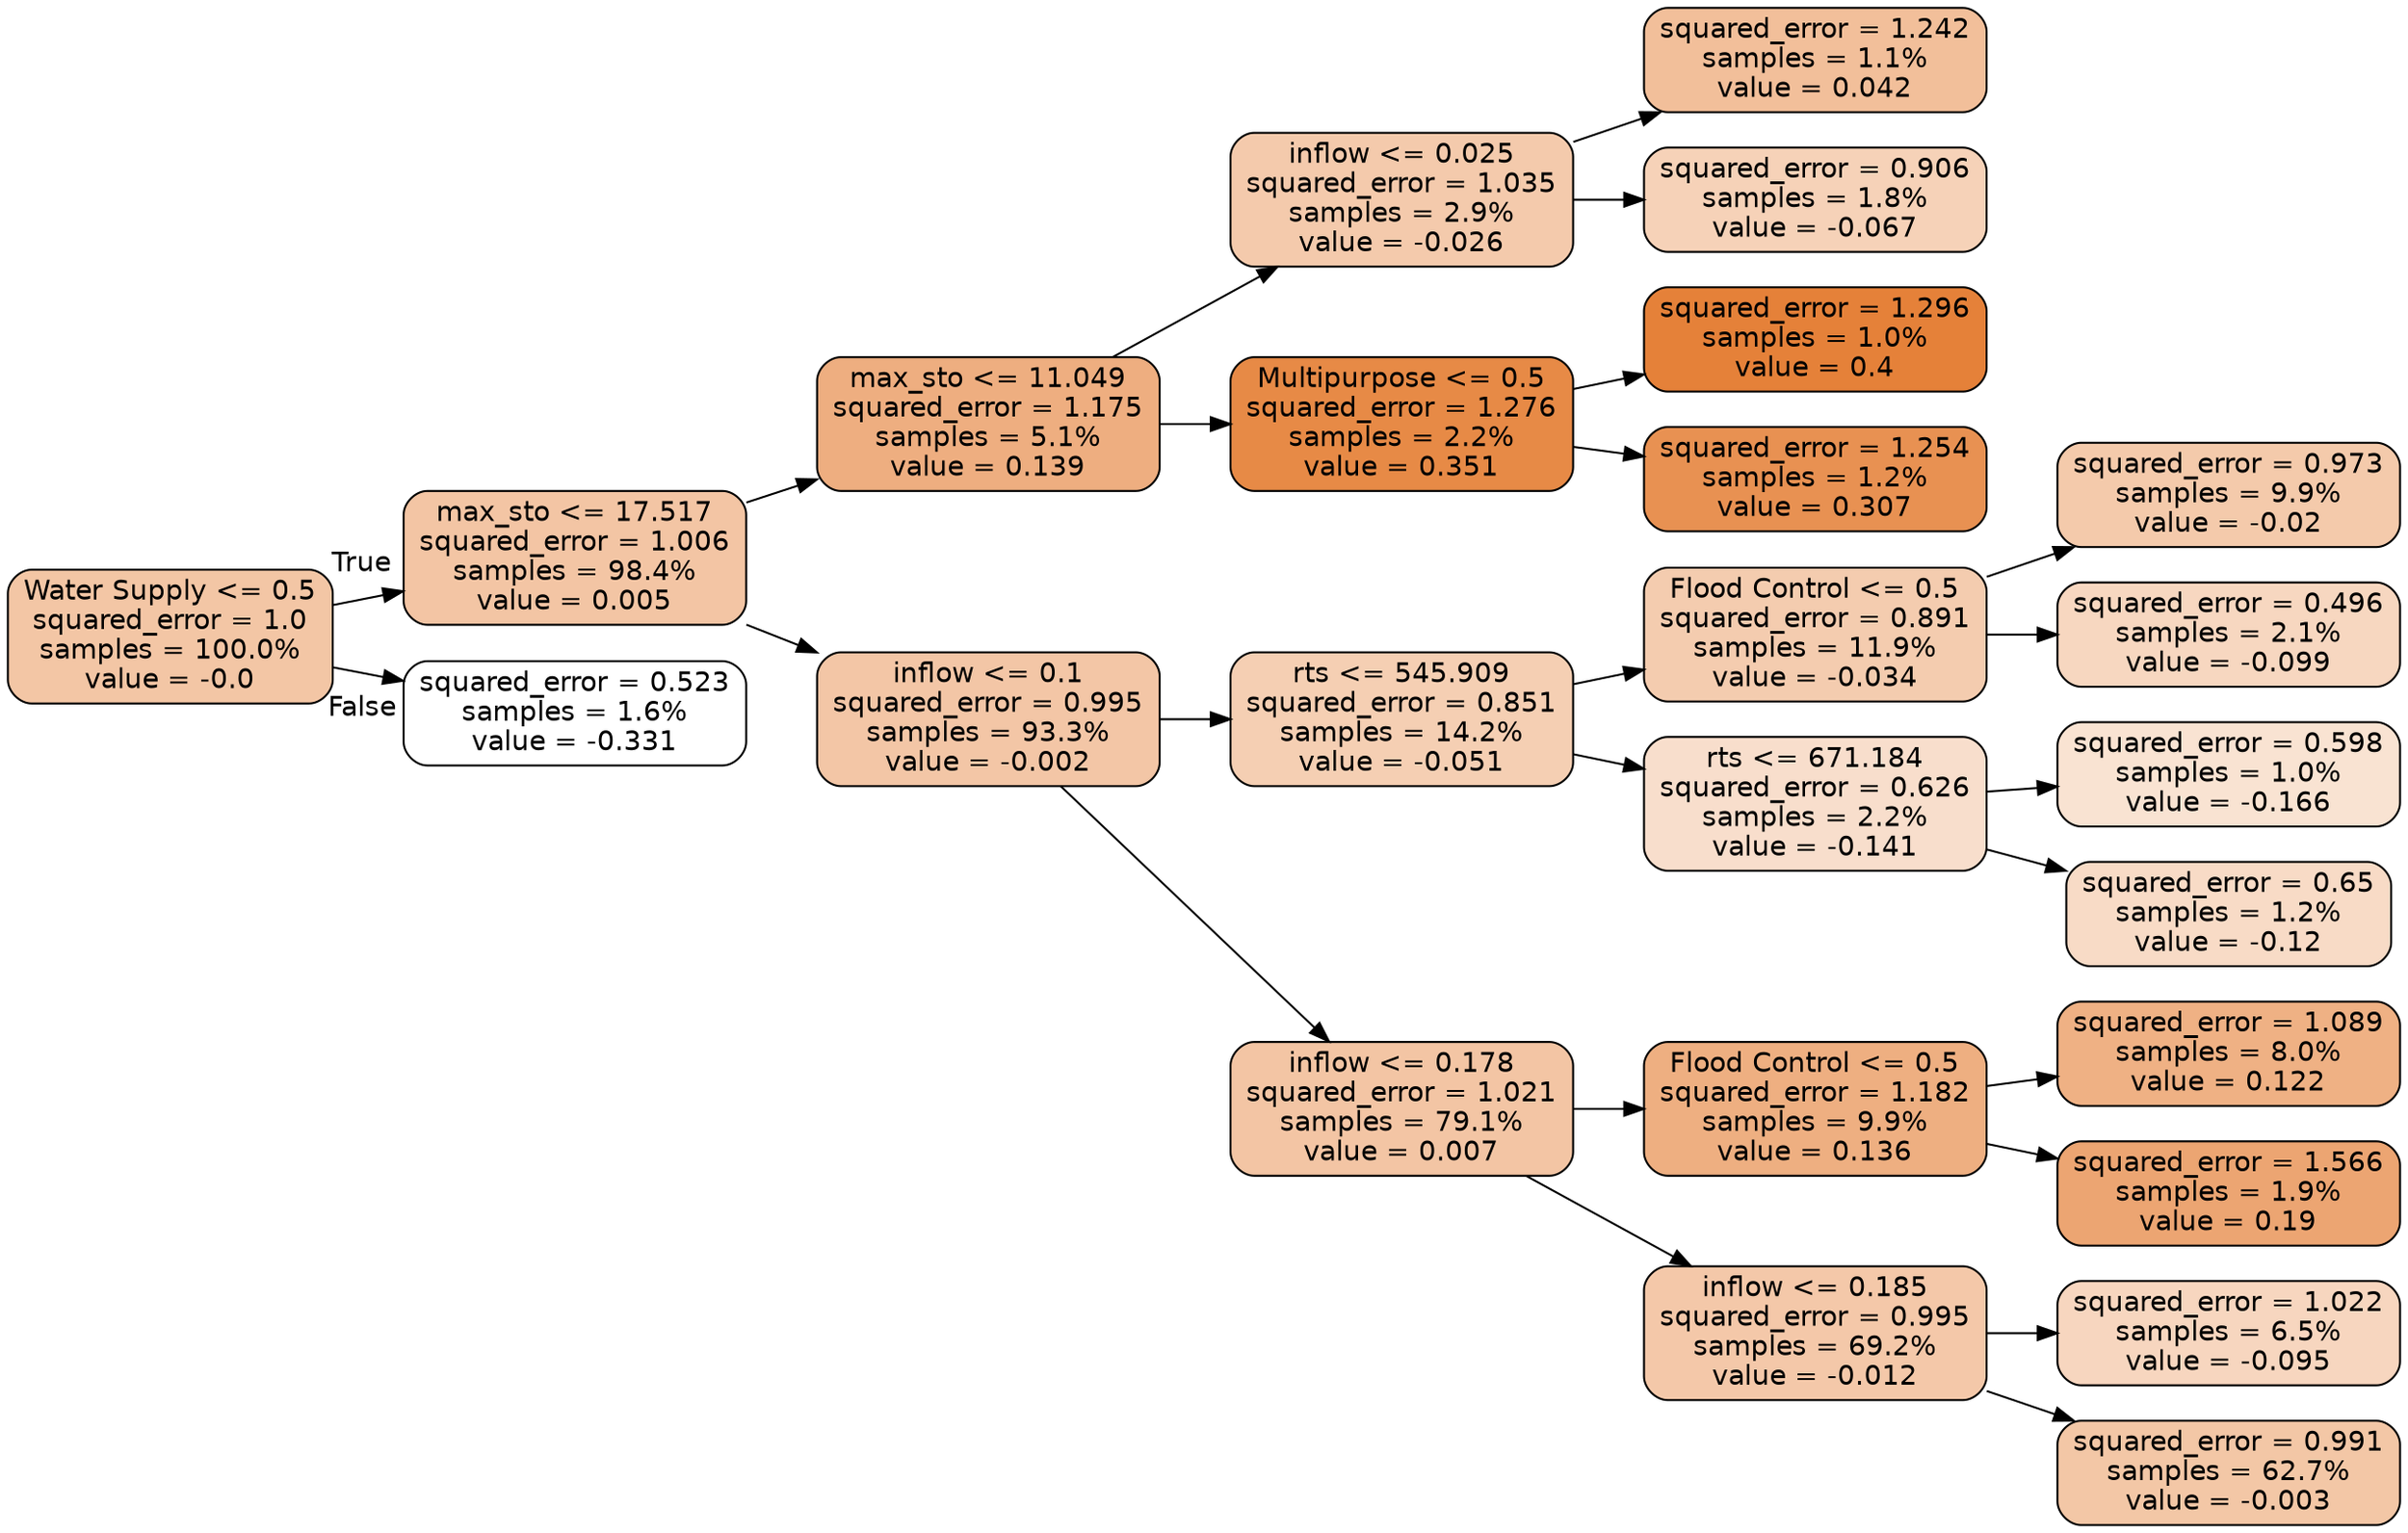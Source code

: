 digraph Tree {
node [shape=box, style="filled, rounded", color="black", fontname="helvetica"] ;
edge [fontname="helvetica"] ;
rankdir=LR ;
0 [label="Water Supply <= 0.5\nsquared_error = 1.0\nsamples = 100.0%\nvalue = -0.0", fillcolor="#f3c6a5"] ;
1 [label="max_sto <= 17.517\nsquared_error = 1.006\nsamples = 98.4%\nvalue = 0.005", fillcolor="#f3c5a4"] ;
0 -> 1 [labeldistance=2.5, labelangle=-45, headlabel="True"] ;
2 [label="max_sto <= 11.049\nsquared_error = 1.175\nsamples = 5.1%\nvalue = 0.139", fillcolor="#eeae80"] ;
1 -> 2 ;
3 [label="inflow <= 0.025\nsquared_error = 1.035\nsamples = 2.9%\nvalue = -0.026", fillcolor="#f4caac"] ;
2 -> 3 ;
4 [label="squared_error = 1.242\nsamples = 1.1%\nvalue = 0.042", fillcolor="#f2bf9a"] ;
3 -> 4 ;
5 [label="squared_error = 0.906\nsamples = 1.8%\nvalue = -0.067", fillcolor="#f6d2b8"] ;
3 -> 5 ;
6 [label="Multipurpose <= 0.5\nsquared_error = 1.276\nsamples = 2.2%\nvalue = 0.351", fillcolor="#e78a46"] ;
2 -> 6 ;
7 [label="squared_error = 1.296\nsamples = 1.0%\nvalue = 0.4", fillcolor="#e58139"] ;
6 -> 7 ;
8 [label="squared_error = 1.254\nsamples = 1.2%\nvalue = 0.307", fillcolor="#e89152"] ;
6 -> 8 ;
9 [label="inflow <= 0.1\nsquared_error = 0.995\nsamples = 93.3%\nvalue = -0.002", fillcolor="#f3c6a6"] ;
1 -> 9 ;
10 [label="rts <= 545.909\nsquared_error = 0.851\nsamples = 14.2%\nvalue = -0.051", fillcolor="#f5cfb3"] ;
9 -> 10 ;
11 [label="Flood Control <= 0.5\nsquared_error = 0.891\nsamples = 11.9%\nvalue = -0.034", fillcolor="#f4ccaf"] ;
10 -> 11 ;
12 [label="squared_error = 0.973\nsamples = 9.9%\nvalue = -0.02", fillcolor="#f4caab"] ;
11 -> 12 ;
13 [label="squared_error = 0.496\nsamples = 2.1%\nvalue = -0.099", fillcolor="#f7d7c0"] ;
11 -> 13 ;
14 [label="rts <= 671.184\nsquared_error = 0.626\nsamples = 2.2%\nvalue = -0.141", fillcolor="#f8decc"] ;
10 -> 14 ;
15 [label="squared_error = 0.598\nsamples = 1.0%\nvalue = -0.166", fillcolor="#f9e3d2"] ;
14 -> 15 ;
16 [label="squared_error = 0.65\nsamples = 1.2%\nvalue = -0.12", fillcolor="#f8dbc6"] ;
14 -> 16 ;
17 [label="inflow <= 0.178\nsquared_error = 1.021\nsamples = 79.1%\nvalue = 0.007", fillcolor="#f3c5a4"] ;
9 -> 17 ;
18 [label="Flood Control <= 0.5\nsquared_error = 1.182\nsamples = 9.9%\nvalue = 0.136", fillcolor="#eeaf81"] ;
17 -> 18 ;
19 [label="squared_error = 1.089\nsamples = 8.0%\nvalue = 0.122", fillcolor="#efb184"] ;
18 -> 19 ;
20 [label="squared_error = 1.566\nsamples = 1.9%\nvalue = 0.19", fillcolor="#eca572"] ;
18 -> 20 ;
21 [label="inflow <= 0.185\nsquared_error = 0.995\nsamples = 69.2%\nvalue = -0.012", fillcolor="#f4c8a9"] ;
17 -> 21 ;
22 [label="squared_error = 1.022\nsamples = 6.5%\nvalue = -0.095", fillcolor="#f7d6bf"] ;
21 -> 22 ;
23 [label="squared_error = 0.991\nsamples = 62.7%\nvalue = -0.003", fillcolor="#f3c7a6"] ;
21 -> 23 ;
24 [label="squared_error = 0.523\nsamples = 1.6%\nvalue = -0.331", fillcolor="#ffffff"] ;
0 -> 24 [labeldistance=2.5, labelangle=45, headlabel="False"] ;
}